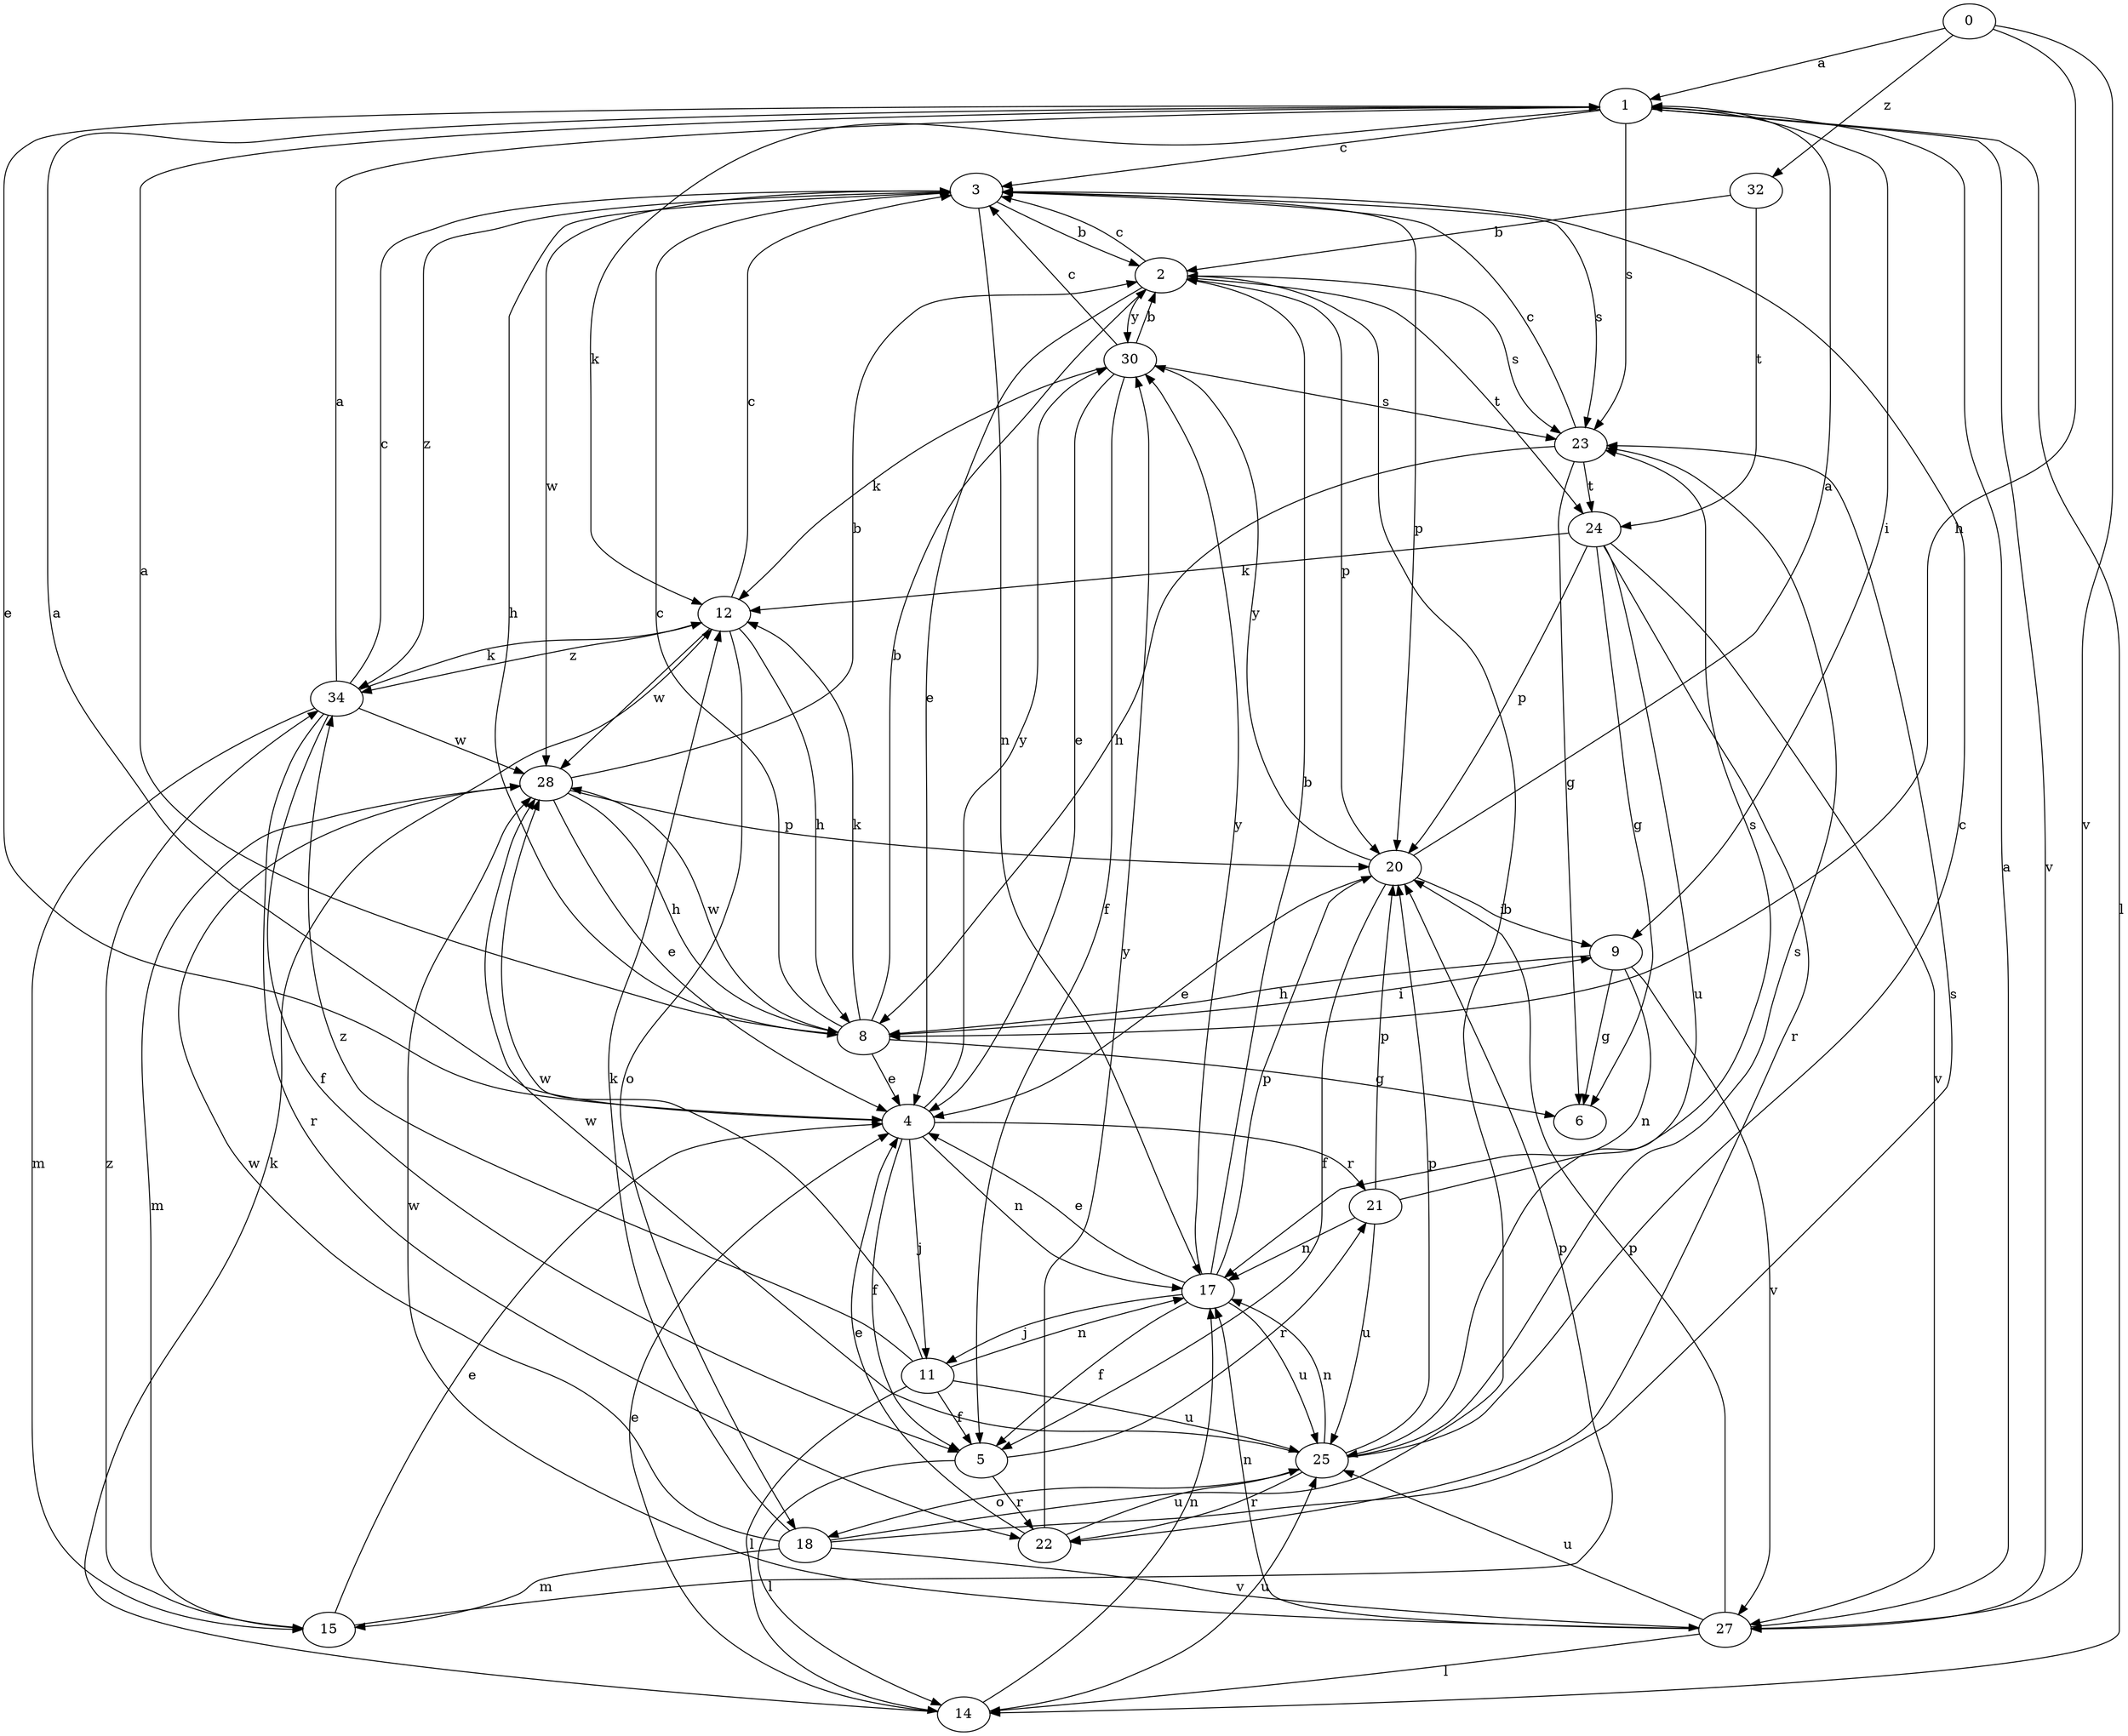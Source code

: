 strict digraph  {
0;
1;
2;
3;
4;
5;
6;
8;
9;
11;
12;
14;
15;
17;
18;
20;
21;
22;
23;
24;
25;
27;
28;
30;
32;
34;
0 -> 1  [label=a];
0 -> 8  [label=h];
0 -> 27  [label=v];
0 -> 32  [label=z];
1 -> 3  [label=c];
1 -> 4  [label=e];
1 -> 9  [label=i];
1 -> 12  [label=k];
1 -> 14  [label=l];
1 -> 23  [label=s];
1 -> 27  [label=v];
2 -> 3  [label=c];
2 -> 4  [label=e];
2 -> 20  [label=p];
2 -> 23  [label=s];
2 -> 24  [label=t];
2 -> 30  [label=y];
3 -> 2  [label=b];
3 -> 8  [label=h];
3 -> 17  [label=n];
3 -> 20  [label=p];
3 -> 23  [label=s];
3 -> 28  [label=w];
3 -> 34  [label=z];
4 -> 1  [label=a];
4 -> 5  [label=f];
4 -> 11  [label=j];
4 -> 17  [label=n];
4 -> 21  [label=r];
4 -> 30  [label=y];
5 -> 14  [label=l];
5 -> 21  [label=r];
5 -> 22  [label=r];
8 -> 1  [label=a];
8 -> 2  [label=b];
8 -> 3  [label=c];
8 -> 4  [label=e];
8 -> 6  [label=g];
8 -> 9  [label=i];
8 -> 12  [label=k];
8 -> 28  [label=w];
9 -> 6  [label=g];
9 -> 8  [label=h];
9 -> 17  [label=n];
9 -> 27  [label=v];
11 -> 5  [label=f];
11 -> 14  [label=l];
11 -> 17  [label=n];
11 -> 25  [label=u];
11 -> 28  [label=w];
11 -> 34  [label=z];
12 -> 3  [label=c];
12 -> 8  [label=h];
12 -> 18  [label=o];
12 -> 28  [label=w];
12 -> 34  [label=z];
14 -> 4  [label=e];
14 -> 12  [label=k];
14 -> 17  [label=n];
14 -> 25  [label=u];
15 -> 4  [label=e];
15 -> 20  [label=p];
15 -> 34  [label=z];
17 -> 2  [label=b];
17 -> 4  [label=e];
17 -> 5  [label=f];
17 -> 11  [label=j];
17 -> 20  [label=p];
17 -> 25  [label=u];
17 -> 30  [label=y];
18 -> 2  [label=b];
18 -> 12  [label=k];
18 -> 15  [label=m];
18 -> 23  [label=s];
18 -> 27  [label=v];
18 -> 28  [label=w];
20 -> 1  [label=a];
20 -> 4  [label=e];
20 -> 5  [label=f];
20 -> 9  [label=i];
20 -> 30  [label=y];
21 -> 17  [label=n];
21 -> 20  [label=p];
21 -> 23  [label=s];
21 -> 25  [label=u];
22 -> 4  [label=e];
22 -> 25  [label=u];
22 -> 30  [label=y];
23 -> 3  [label=c];
23 -> 6  [label=g];
23 -> 8  [label=h];
23 -> 24  [label=t];
24 -> 6  [label=g];
24 -> 12  [label=k];
24 -> 20  [label=p];
24 -> 22  [label=r];
24 -> 25  [label=u];
24 -> 27  [label=v];
25 -> 3  [label=c];
25 -> 17  [label=n];
25 -> 18  [label=o];
25 -> 20  [label=p];
25 -> 22  [label=r];
25 -> 23  [label=s];
25 -> 28  [label=w];
27 -> 1  [label=a];
27 -> 14  [label=l];
27 -> 17  [label=n];
27 -> 20  [label=p];
27 -> 25  [label=u];
27 -> 28  [label=w];
28 -> 2  [label=b];
28 -> 4  [label=e];
28 -> 8  [label=h];
28 -> 15  [label=m];
28 -> 20  [label=p];
30 -> 2  [label=b];
30 -> 3  [label=c];
30 -> 4  [label=e];
30 -> 5  [label=f];
30 -> 12  [label=k];
30 -> 23  [label=s];
32 -> 2  [label=b];
32 -> 24  [label=t];
34 -> 1  [label=a];
34 -> 3  [label=c];
34 -> 5  [label=f];
34 -> 12  [label=k];
34 -> 15  [label=m];
34 -> 22  [label=r];
34 -> 28  [label=w];
}
